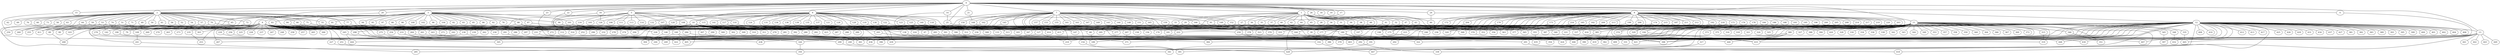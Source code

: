 
graph graphname {
    0 -- 1
0 -- 2
0 -- 3
0 -- 4
0 -- 5
0 -- 6
0 -- 7
0 -- 8
0 -- 9
0 -- 10
0 -- 11
0 -- 12
0 -- 13
0 -- 14
0 -- 15
0 -- 16
0 -- 17
0 -- 18
0 -- 19
0 -- 20
0 -- 21
0 -- 22
0 -- 23
0 -- 24
0 -- 25
0 -- 26
1 -- 27
1 -- 28
1 -- 29
1 -- 30
1 -- 31
1 -- 32
1 -- 33
1 -- 34
1 -- 35
1 -- 36
1 -- 37
1 -- 38
1 -- 39
1 -- 40
1 -- 41
1 -- 42
1 -- 43
1 -- 44
1 -- 45
1 -- 46
1 -- 47
1 -- 48
1 -- 340
2 -- 49
2 -- 50
2 -- 51
2 -- 52
2 -- 53
2 -- 54
2 -- 55
2 -- 56
2 -- 57
2 -- 58
2 -- 59
2 -- 60
2 -- 61
2 -- 62
2 -- 63
2 -- 64
2 -- 65
2 -- 66
2 -- 67
2 -- 68
2 -- 69
2 -- 70
2 -- 71
2 -- 72
2 -- 73
2 -- 74
2 -- 75
2 -- 76
2 -- 77
2 -- 286
2 -- 411
3 -- 78
3 -- 79
3 -- 80
3 -- 81
3 -- 82
3 -- 83
3 -- 84
3 -- 85
3 -- 86
3 -- 87
3 -- 88
3 -- 89
3 -- 90
3 -- 91
3 -- 92
3 -- 93
3 -- 94
3 -- 95
3 -- 96
3 -- 97
3 -- 98
3 -- 99
3 -- 100
3 -- 101
3 -- 102
3 -- 103
3 -- 104
4 -- 292
5 -- 105
5 -- 106
5 -- 107
5 -- 108
5 -- 109
5 -- 110
5 -- 111
5 -- 112
5 -- 113
5 -- 114
5 -- 115
5 -- 116
6 -- 128
6 -- 130
6 -- 131
6 -- 132
6 -- 133
6 -- 134
6 -- 129
6 -- 136
6 -- 137
6 -- 138
6 -- 139
6 -- 140
6 -- 141
6 -- 135
6 -- 117
6 -- 118
6 -- 119
6 -- 120
6 -- 121
6 -- 122
6 -- 123
6 -- 124
6 -- 125
6 -- 126
6 -- 127
6 -- 368
6 -- 10
7 -- 142
7 -- 143
7 -- 144
7 -- 145
7 -- 146
7 -- 147
7 -- 148
7 -- 149
7 -- 150
7 -- 151
7 -- 152
7 -- 153
7 -- 154
7 -- 155
7 -- 156
7 -- 157
7 -- 158
7 -- 159
7 -- 160
7 -- 161
7 -- 162
7 -- 163
7 -- 164
7 -- 165
7 -- 166
7 -- 167
7 -- 168
7 -- 169
8 -- 170
8 -- 171
8 -- 172
8 -- 173
8 -- 174
8 -- 175
8 -- 176
8 -- 177
8 -- 178
8 -- 179
8 -- 180
8 -- 181
8 -- 182
8 -- 183
8 -- 184
8 -- 185
8 -- 186
8 -- 187
8 -- 188
8 -- 189
8 -- 190
8 -- 191
8 -- 192
8 -- 193
8 -- 194
8 -- 195
8 -- 196
8 -- 197
8 -- 198
8 -- 199
8 -- 200
8 -- 201
8 -- 202
8 -- 203
8 -- 204
8 -- 205
8 -- 206
8 -- 207
8 -- 208
8 -- 209
8 -- 210
8 -- 211
8 -- 212
8 -- 213
8 -- 214
8 -- 215
8 -- 216
8 -- 217
8 -- 218
8 -- 219
8 -- 220
8 -- 221
8 -- 222
8 -- 223
8 -- 295
9 -- 256
9 -- 258
9 -- 259
9 -- 260
9 -- 261
9 -- 262
9 -- 257
9 -- 264
9 -- 265
9 -- 266
9 -- 267
9 -- 268
9 -- 269
9 -- 270
9 -- 271
9 -- 272
9 -- 273
9 -- 274
9 -- 275
9 -- 276
9 -- 263
9 -- 224
9 -- 225
9 -- 226
9 -- 227
9 -- 228
9 -- 229
9 -- 230
9 -- 231
9 -- 232
9 -- 233
9 -- 234
9 -- 235
9 -- 236
9 -- 237
9 -- 238
9 -- 239
9 -- 240
9 -- 241
9 -- 242
9 -- 243
9 -- 244
9 -- 245
9 -- 246
9 -- 247
9 -- 248
9 -- 249
9 -- 250
9 -- 251
9 -- 252
9 -- 253
9 -- 254
9 -- 255
9 -- 320
9 -- 291
10 -- 277
10 -- 278
10 -- 279
10 -- 280
10 -- 281
10 -- 282
10 -- 283
10 -- 284
10 -- 285
10 -- 286
10 -- 287
10 -- 288
10 -- 289
10 -- 290
10 -- 291
10 -- 292
10 -- 293
10 -- 294
10 -- 295
10 -- 296
10 -- 297
10 -- 298
10 -- 299
10 -- 300
10 -- 301
10 -- 302
10 -- 303
10 -- 304
10 -- 305
10 -- 306
10 -- 307
10 -- 308
10 -- 309
10 -- 310
10 -- 311
10 -- 312
10 -- 313
10 -- 314
10 -- 387
11 -- 315
11 -- 316
11 -- 317
11 -- 318
11 -- 319
11 -- 320
11 -- 321
11 -- 322
11 -- 323
11 -- 324
11 -- 325
11 -- 326
11 -- 327
11 -- 328
11 -- 329
11 -- 330
11 -- 331
11 -- 332
11 -- 333
11 -- 334
11 -- 335
11 -- 336
11 -- 337
11 -- 338
11 -- 339
11 -- 340
11 -- 341
11 -- 342
11 -- 343
11 -- 344
11 -- 345
11 -- 346
11 -- 347
11 -- 348
11 -- 349
11 -- 350
11 -- 351
11 -- 352
11 -- 353
11 -- 354
11 -- 355
11 -- 356
11 -- 357
11 -- 358
11 -- 359
11 -- 360
11 -- 361
11 -- 362
11 -- 363
11 -- 364
11 -- 365
11 -- 366
11 -- 367
11 -- 368
11 -- 369
11 -- 370
11 -- 371
11 -- 372
11 -- 373
11 -- 374
11 -- 375
11 -- 376
11 -- 377
11 -- 378
11 -- 379
11 -- 380
11 -- 234
11 -- 68
12 -- 384
12 -- 386
12 -- 387
12 -- 388
12 -- 389
12 -- 390
12 -- 385
12 -- 392
12 -- 393
12 -- 394
12 -- 395
12 -- 396
12 -- 397
12 -- 398
12 -- 399
12 -- 400
12 -- 401
12 -- 402
12 -- 403
12 -- 404
12 -- 405
12 -- 406
12 -- 407
12 -- 408
12 -- 409
12 -- 410
12 -- 411
12 -- 412
12 -- 413
12 -- 414
12 -- 415
12 -- 416
12 -- 417
12 -- 418
12 -- 419
12 -- 420
12 -- 421
12 -- 422
12 -- 423
12 -- 424
12 -- 425
12 -- 426
12 -- 391
12 -- 428
12 -- 429
12 -- 430
12 -- 431
12 -- 432
12 -- 433
12 -- 434
12 -- 435
12 -- 436
12 -- 437
12 -- 427
12 -- 381
12 -- 382
12 -- 383
12 -- 254
12 -- 13
13 -- 448
13 -- 449
13 -- 438
13 -- 439
13 -- 440
13 -- 441
13 -- 442
13 -- 443
13 -- 444
13 -- 445
13 -- 446
13 -- 447
14 -- 210
14 -- 25
15 -- 250
16 -- 126
16 -- 294
17 -- 91
20 -- 314
21 -- 168
22 -- 274
23 -- 272
24 -- 337
24 -- 46
25 -- 156
26 -- 313
26 -- 211
27 -- 67
27 -- 377
29 -- 274
29 -- 39
31 -- 197
32 -- 388
32 -- 386
33 -- 226
34 -- 385
34 -- 428
36 -- 127
36 -- 365
38 -- 224
39 -- 331
41 -- 433
43 -- 355
43 -- 175
47 -- 198
48 -- 164
51 -- 303
51 -- 298
51 -- 411
53 -- 350
53 -- 142
53 -- 392
55 -- 175
55 -- 296
55 -- 146
56 -- 254
57 -- 438
58 -- 260
59 -- 99
61 -- 103
63 -- 255
64 -- 89
65 -- 190
66 -- 231
66 -- 297
68 -- 189
70 -- 423
70 -- 89
72 -- 190
72 -- 79
73 -- 444
75 -- 347
75 -- 142
75 -- 313
76 -- 109
77 -- 414
80 -- 112
81 -- 160
84 -- 242
87 -- 306
88 -- 238
88 -- 239
88 -- 424
88 -- 378
89 -- 268
90 -- 183
91 -- 376
93 -- 271
96 -- 278
101 -- 280
101 -- 415
101 -- 323
107 -- 284
108 -- 138
108 -- 272
109 -- 241
110 -- 133
115 -- 370
115 -- 439
117 -- 234
117 -- 439
118 -- 181
119 -- 415
120 -- 230
122 -- 147
123 -- 424
125 -- 170
125 -- 207
127 -- 244
127 -- 210
128 -- 231
129 -- 414
130 -- 308
130 -- 333
132 -- 262
137 -- 312
138 -- 201
140 -- 158
140 -- 416
141 -- 439
145 -- 280
146 -- 304
149 -- 356
149 -- 180
149 -- 352
150 -- 252
152 -- 363
154 -- 391
157 -- 222
159 -- 448
160 -- 304
160 -- 189
160 -- 405
162 -- 232
164 -- 362
165 -- 333
166 -- 177
168 -- 313
172 -- 306
173 -- 422
173 -- 223
174 -- 436
174 -- 329
175 -- 430
179 -- 259
180 -- 191
180 -- 421
182 -- 236
185 -- 246
187 -- 421
190 -- 435
190 -- 322
191 -- 341
192 -- 194
194 -- 433
198 -- 202
199 -- 387
201 -- 418
203 -- 231
204 -- 277
206 -- 246
206 -- 374
207 -- 371
209 -- 320
211 -- 394
212 -- 398
213 -- 365
215 -- 362
215 -- 221
216 -- 322
218 -- 420
218 -- 236
222 -- 249
223 -- 240
224 -- 354
227 -- 341
229 -- 422
231 -- 332
233 -- 396
233 -- 436
233 -- 422
235 -- 253
238 -- 299
238 -- 267
240 -- 428
241 -- 285
243 -- 398
243 -- 436
245 -- 446
245 -- 444
251 -- 428
256 -- 405
259 -- 319
259 -- 292
261 -- 384
264 -- 371
275 -- 361
276 -- 326
283 -- 390
284 -- 440
291 -- 403
291 -- 386
292 -- 339
293 -- 379
298 -- 305
299 -- 391
301 -- 419
306 -- 409
307 -- 361
315 -- 319
317 -- 428
326 -- 350
332 -- 447
335 -- 445
345 -- 397
346 -- 351
348 -- 432
355 -- 435
376 -- 407
380 -- 424
380 -- 398
380 -- 433
385 -- 446

}
